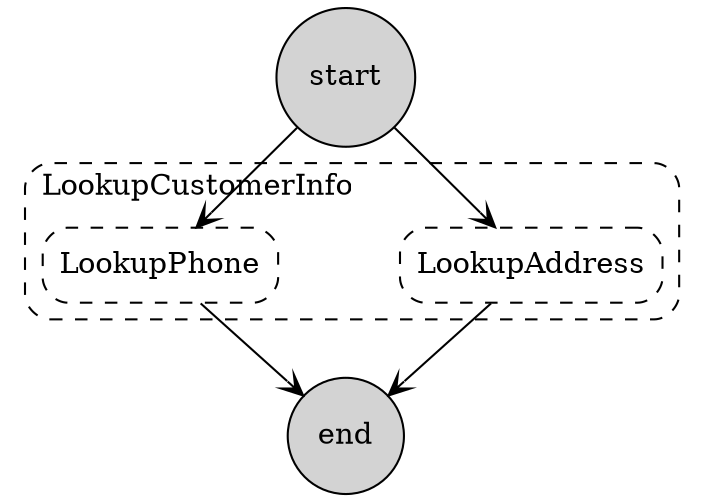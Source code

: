 digraph parallel {
	nodesep=0.8;
	ranksep=0.5;
	"start"->"LookupAddress"[ arrowhead="vee" ];
	"start"->"LookupPhone"[ arrowhead="vee" ];
	"LookupAddress"->"end"[ arrowhead="vee", ltail="cluster_LookupCustomerInfo" ];
	"LookupPhone"->"end"[ arrowhead="vee", ltail="cluster_LookupCustomerInfo" ];
	subgraph "cluster_LookupCustomerInfo" {
	fillcolor="#00000080";
	label="LookupCustomerInfo";
	labeljust="l";
	shape="box";
	style="rounded,dashed";
	"LookupAddress" [ fillcolor="#00000080", shape="box", style="rounded,dashed" ];
	"LookupPhone" [ fillcolor="#00000080", shape="box", style="rounded,dashed" ];

}
;
	"end" [ shape="circle", style="filled" ];
	"start" [ shape="circle", style="filled" ];

}
